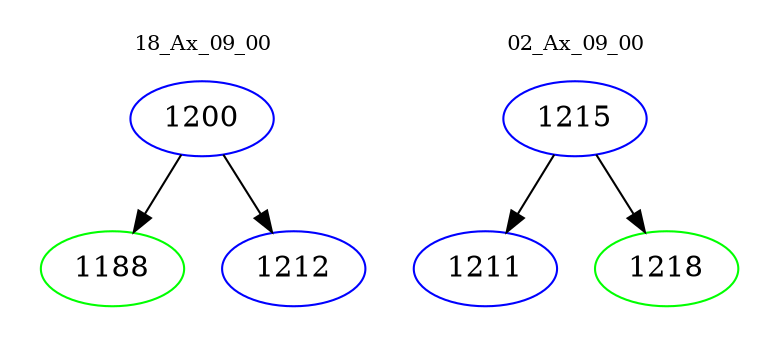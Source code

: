 digraph{
subgraph cluster_0 {
color = white
label = "18_Ax_09_00";
fontsize=10;
T0_1200 [label="1200", color="blue"]
T0_1200 -> T0_1188 [color="black"]
T0_1188 [label="1188", color="green"]
T0_1200 -> T0_1212 [color="black"]
T0_1212 [label="1212", color="blue"]
}
subgraph cluster_1 {
color = white
label = "02_Ax_09_00";
fontsize=10;
T1_1215 [label="1215", color="blue"]
T1_1215 -> T1_1211 [color="black"]
T1_1211 [label="1211", color="blue"]
T1_1215 -> T1_1218 [color="black"]
T1_1218 [label="1218", color="green"]
}
}
